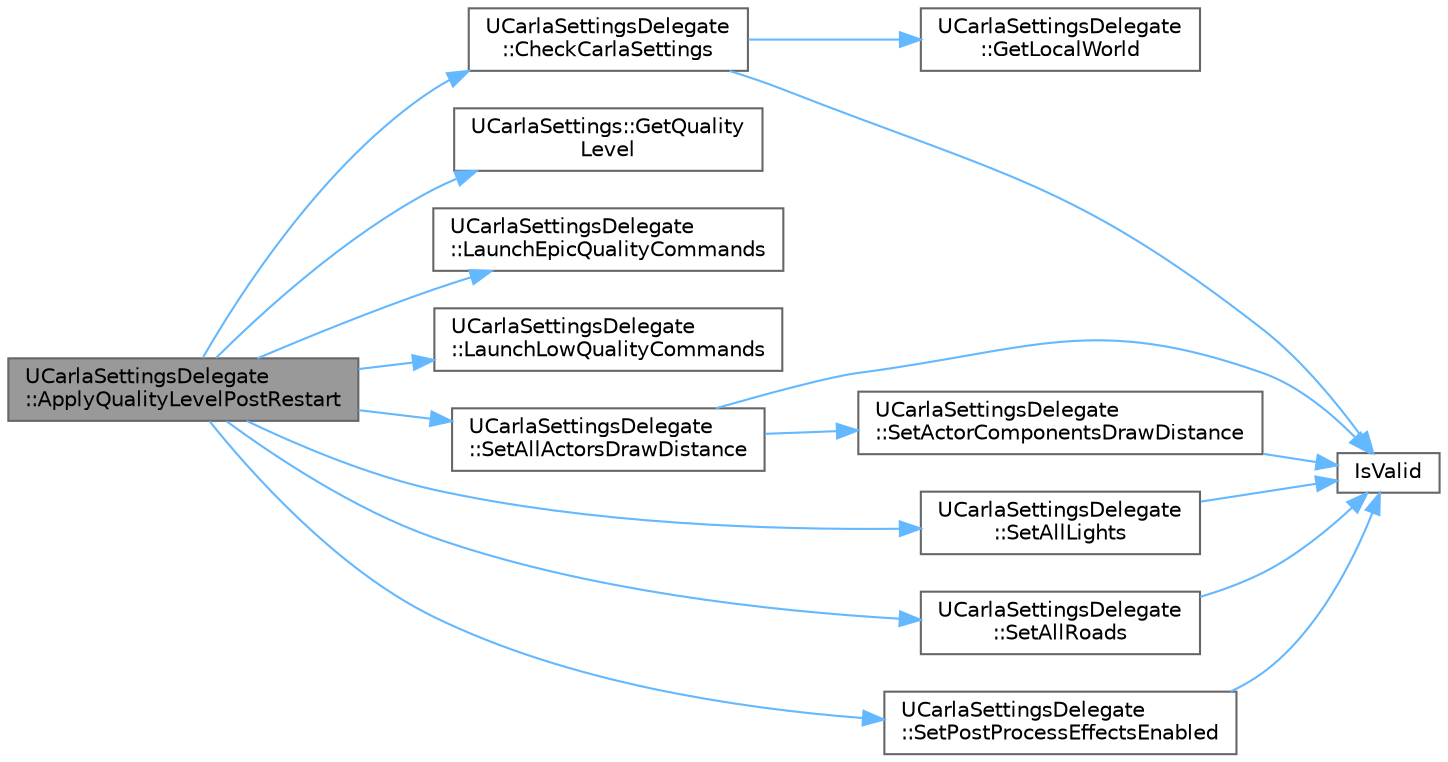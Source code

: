 digraph "UCarlaSettingsDelegate::ApplyQualityLevelPostRestart"
{
 // INTERACTIVE_SVG=YES
 // LATEX_PDF_SIZE
  bgcolor="transparent";
  edge [fontname=Helvetica,fontsize=10,labelfontname=Helvetica,labelfontsize=10];
  node [fontname=Helvetica,fontsize=10,shape=box,height=0.2,width=0.4];
  rankdir="LR";
  Node1 [id="Node000001",label="UCarlaSettingsDelegate\l::ApplyQualityLevelPostRestart",height=0.2,width=0.4,color="gray40", fillcolor="grey60", style="filled", fontcolor="black",tooltip="After loading a level, apply the current settings."];
  Node1 -> Node2 [id="edge1_Node000001_Node000002",color="steelblue1",style="solid",tooltip=" "];
  Node2 [id="Node000002",label="UCarlaSettingsDelegate\l::CheckCarlaSettings",height=0.2,width=0.4,color="grey40", fillcolor="white", style="filled",URL="$d4/d74/classUCarlaSettingsDelegate.html#a49b127a6a6b42898ba84b11f471101a4",tooltip="Check that the world, instance and settings are valid and save the CarlaSettings instance."];
  Node2 -> Node3 [id="edge2_Node000002_Node000003",color="steelblue1",style="solid",tooltip=" "];
  Node3 [id="Node000003",label="UCarlaSettingsDelegate\l::GetLocalWorld",height=0.2,width=0.4,color="grey40", fillcolor="white", style="filled",URL="$d4/d74/classUCarlaSettingsDelegate.html#a52c80af75a38e9952d69aedaa5107ab6",tooltip=" "];
  Node2 -> Node4 [id="edge3_Node000002_Node000004",color="steelblue1",style="solid",tooltip=" "];
  Node4 [id="Node000004",label="IsValid",height=0.2,width=0.4,color="grey40", fillcolor="white", style="filled",URL="$d2/d40/TrafficLightBase_8cpp.html#a1459952e95242b0c926376d0bb4692b8",tooltip=" "];
  Node1 -> Node5 [id="edge4_Node000001_Node000005",color="steelblue1",style="solid",tooltip=" "];
  Node5 [id="Node000005",label="UCarlaSettings::GetQuality\lLevel",height=0.2,width=0.4,color="grey40", fillcolor="white", style="filled",URL="$d7/d1e/classUCarlaSettings.html#a76b400377bae7bd7cd081bedd822dfe3",tooltip=" "];
  Node1 -> Node6 [id="edge5_Node000001_Node000006",color="steelblue1",style="solid",tooltip=" "];
  Node6 [id="Node000006",label="UCarlaSettingsDelegate\l::LaunchEpicQualityCommands",height=0.2,width=0.4,color="grey40", fillcolor="white", style="filled",URL="$d4/d74/classUCarlaSettingsDelegate.html#a40c096d5ac315a99668bbe186ce70e97",tooltip="Execute engine commands to apply the epic quality level to the world."];
  Node1 -> Node7 [id="edge6_Node000001_Node000007",color="steelblue1",style="solid",tooltip=" "];
  Node7 [id="Node000007",label="UCarlaSettingsDelegate\l::LaunchLowQualityCommands",height=0.2,width=0.4,color="grey40", fillcolor="white", style="filled",URL="$d4/d74/classUCarlaSettingsDelegate.html#a18c593beaee083ccf9c47a1f11a4ae6f",tooltip="Execute engine commands to apply the low quality level to the world."];
  Node1 -> Node8 [id="edge7_Node000001_Node000008",color="steelblue1",style="solid",tooltip=" "];
  Node8 [id="Node000008",label="UCarlaSettingsDelegate\l::SetAllActorsDrawDistance",height=0.2,width=0.4,color="grey40", fillcolor="white", style="filled",URL="$d4/d74/classUCarlaSettingsDelegate.html#a828bac6fa9a095bd3b9980084779184c",tooltip=" "];
  Node8 -> Node4 [id="edge8_Node000008_Node000004",color="steelblue1",style="solid",tooltip=" "];
  Node8 -> Node9 [id="edge9_Node000008_Node000009",color="steelblue1",style="solid",tooltip=" "];
  Node9 [id="Node000009",label="UCarlaSettingsDelegate\l::SetActorComponentsDrawDistance",height=0.2,width=0.4,color="grey40", fillcolor="white", style="filled",URL="$d4/d74/classUCarlaSettingsDelegate.html#aec8ef3763d169c8ca4632395f8f3d219",tooltip=" "];
  Node9 -> Node4 [id="edge10_Node000009_Node000004",color="steelblue1",style="solid",tooltip=" "];
  Node1 -> Node10 [id="edge11_Node000001_Node000010",color="steelblue1",style="solid",tooltip=" "];
  Node10 [id="Node000010",label="UCarlaSettingsDelegate\l::SetAllLights",height=0.2,width=0.4,color="grey40", fillcolor="white", style="filled",URL="$d4/d74/classUCarlaSettingsDelegate.html#abedaaf9ed1efaafd12350748f3d17e29",tooltip=" "];
  Node10 -> Node4 [id="edge12_Node000010_Node000004",color="steelblue1",style="solid",tooltip=" "];
  Node1 -> Node11 [id="edge13_Node000001_Node000011",color="steelblue1",style="solid",tooltip=" "];
  Node11 [id="Node000011",label="UCarlaSettingsDelegate\l::SetAllRoads",height=0.2,width=0.4,color="grey40", fillcolor="white", style="filled",URL="$d4/d74/classUCarlaSettingsDelegate.html#a00694d985799c3d8509066c50e4e9c89",tooltip=" "];
  Node11 -> Node4 [id="edge14_Node000011_Node000004",color="steelblue1",style="solid",tooltip=" "];
  Node1 -> Node12 [id="edge15_Node000001_Node000012",color="steelblue1",style="solid",tooltip=" "];
  Node12 [id="Node000012",label="UCarlaSettingsDelegate\l::SetPostProcessEffectsEnabled",height=0.2,width=0.4,color="grey40", fillcolor="white", style="filled",URL="$d4/d74/classUCarlaSettingsDelegate.html#a0073181cd20b9f89f2183505325b9dcc",tooltip=" "];
  Node12 -> Node4 [id="edge16_Node000012_Node000004",color="steelblue1",style="solid",tooltip=" "];
}
